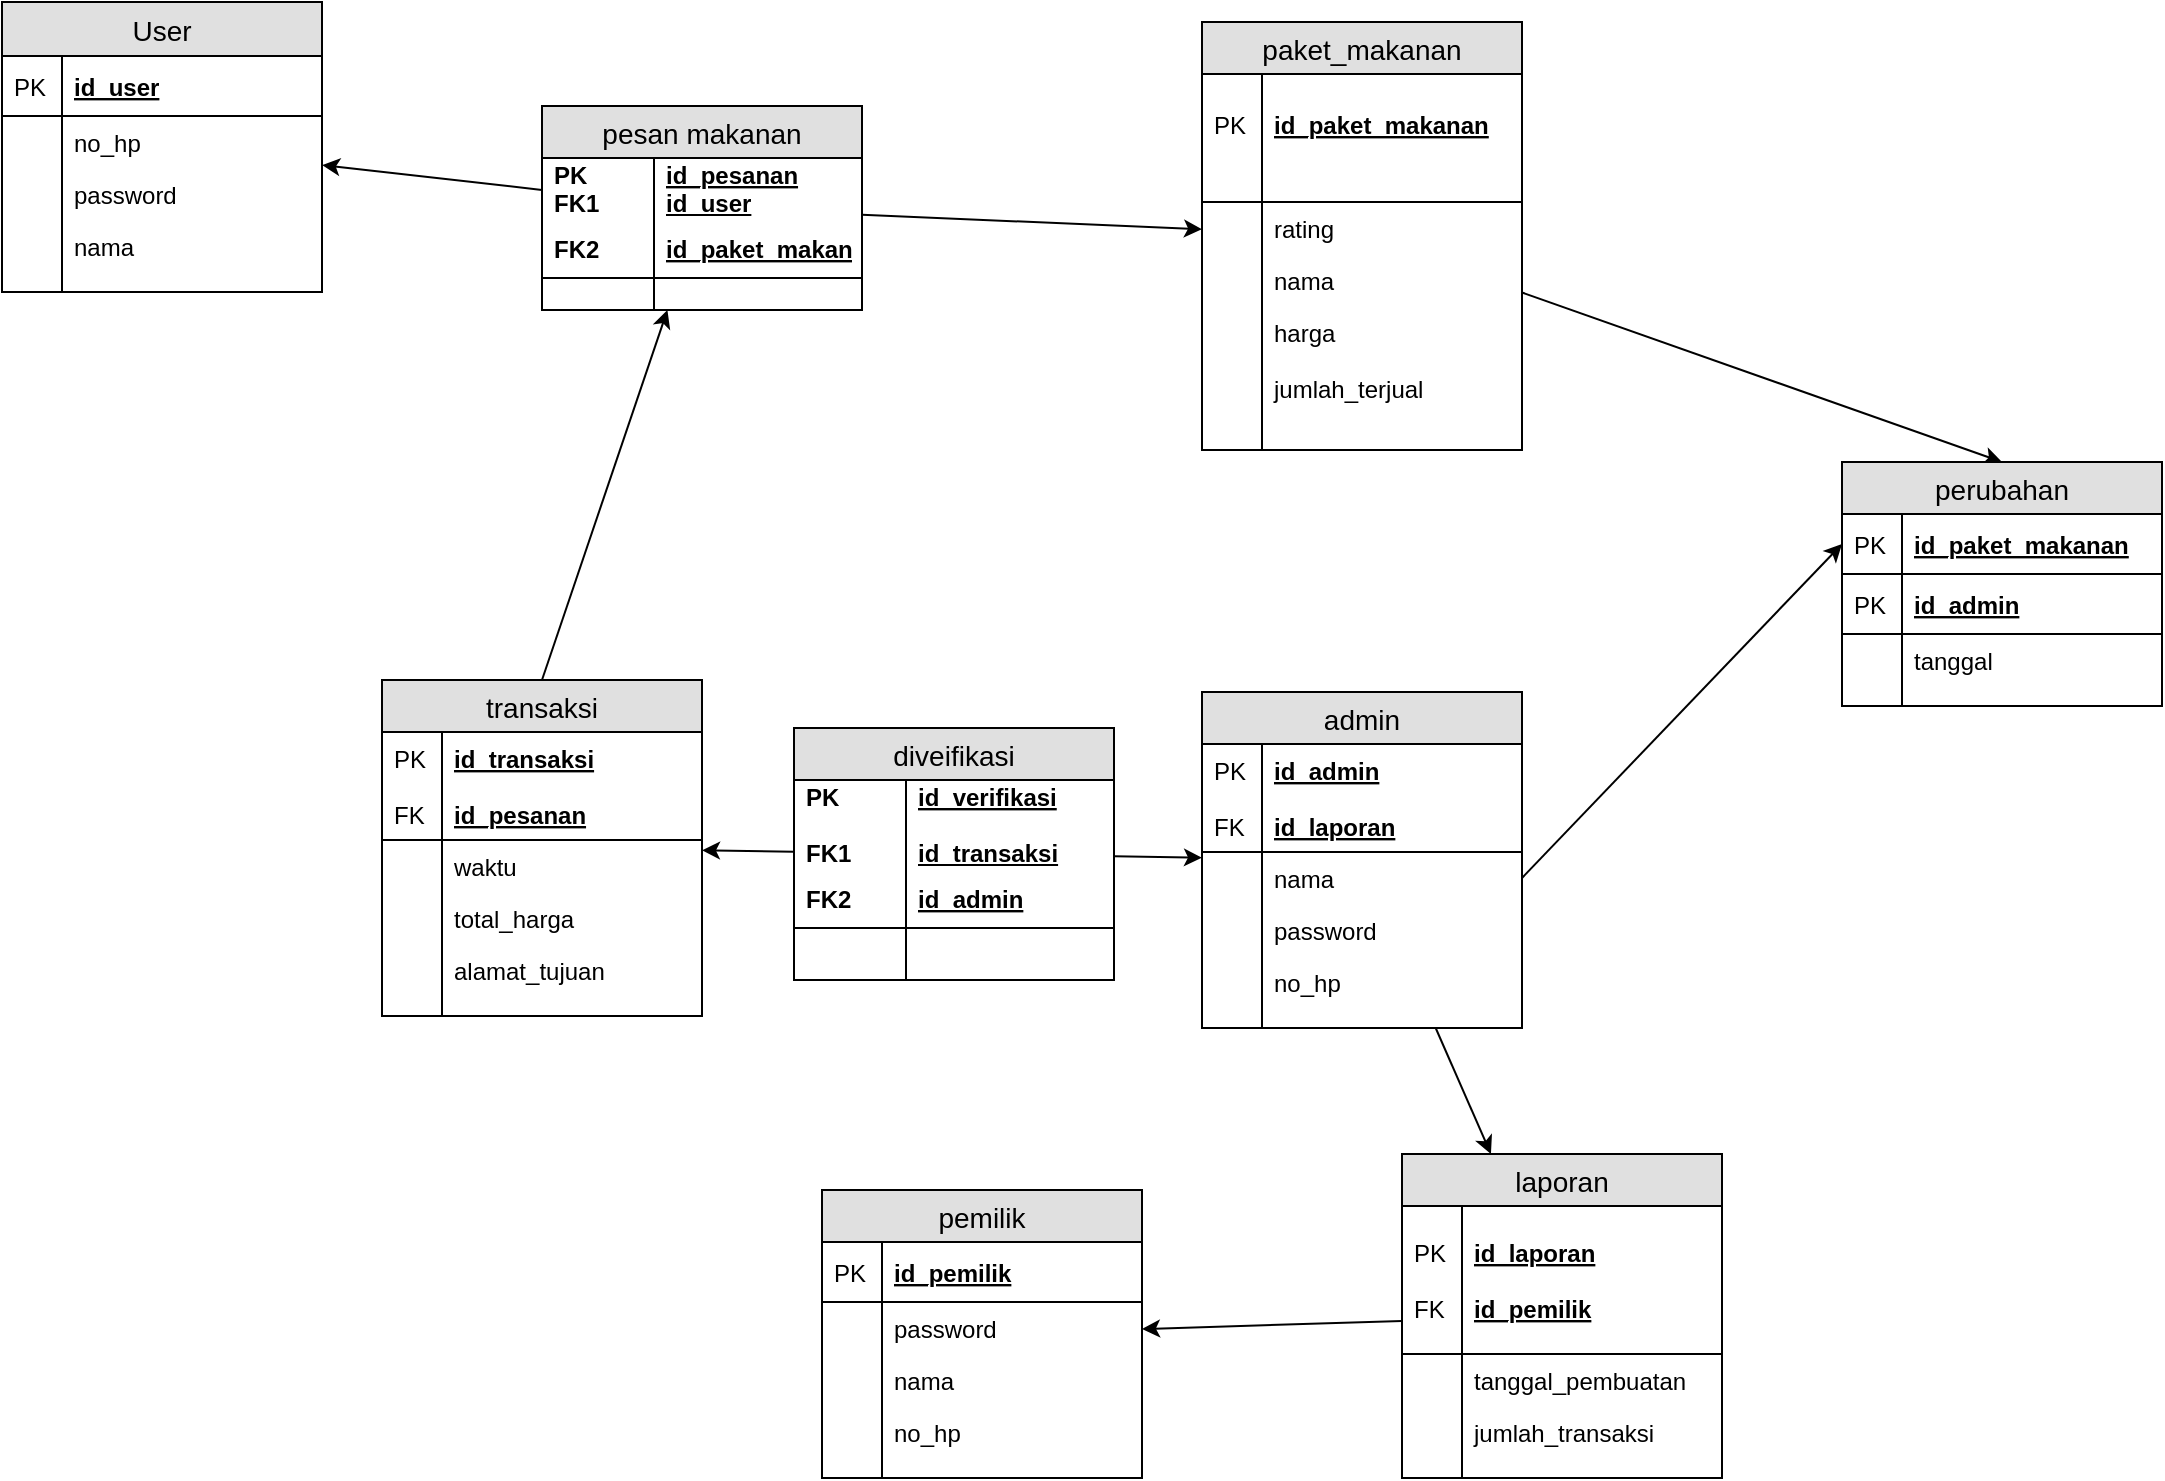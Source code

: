<mxfile pages="1" version="11.2.3" type="github"><diagram id="24BcEpNHTF1nPLU6-e1_" name="Page-1"><mxGraphModel dx="1662" dy="764" grid="1" gridSize="10" guides="1" tooltips="1" connect="1" arrows="1" fold="1" page="1" pageScale="1" pageWidth="850" pageHeight="1100" math="0" shadow="0"><root><mxCell id="0"/><mxCell id="1" parent="0"/><mxCell id="-14uJ6gHCm7Ei4w43kcx-2" value="User" style="swimlane;fontStyle=0;childLayout=stackLayout;horizontal=1;startSize=27;fillColor=#e0e0e0;horizontalStack=0;resizeParent=1;resizeParentMax=0;resizeLast=0;collapsible=1;marginBottom=0;swimlaneFillColor=#ffffff;align=center;fontSize=14;" vertex="1" parent="1"><mxGeometry x="20" y="120" width="160" height="145" as="geometry"/></mxCell><mxCell id="-14uJ6gHCm7Ei4w43kcx-3" value="id_user" style="shape=partialRectangle;top=0;left=0;right=0;bottom=1;align=left;verticalAlign=middle;fillColor=none;spacingLeft=34;spacingRight=4;overflow=hidden;rotatable=0;points=[[0,0.5],[1,0.5]];portConstraint=eastwest;dropTarget=0;fontStyle=5;fontSize=12;" vertex="1" parent="-14uJ6gHCm7Ei4w43kcx-2"><mxGeometry y="27" width="160" height="30" as="geometry"/></mxCell><mxCell id="-14uJ6gHCm7Ei4w43kcx-4" value="PK" style="shape=partialRectangle;top=0;left=0;bottom=0;fillColor=none;align=left;verticalAlign=middle;spacingLeft=4;spacingRight=4;overflow=hidden;rotatable=0;points=[];portConstraint=eastwest;part=1;fontSize=12;" vertex="1" connectable="0" parent="-14uJ6gHCm7Ei4w43kcx-3"><mxGeometry width="30" height="30" as="geometry"/></mxCell><mxCell id="-14uJ6gHCm7Ei4w43kcx-5" value="no_hp" style="shape=partialRectangle;top=0;left=0;right=0;bottom=0;align=left;verticalAlign=top;fillColor=none;spacingLeft=34;spacingRight=4;overflow=hidden;rotatable=0;points=[[0,0.5],[1,0.5]];portConstraint=eastwest;dropTarget=0;fontSize=12;" vertex="1" parent="-14uJ6gHCm7Ei4w43kcx-2"><mxGeometry y="57" width="160" height="26" as="geometry"/></mxCell><mxCell id="-14uJ6gHCm7Ei4w43kcx-6" value="" style="shape=partialRectangle;top=0;left=0;bottom=0;fillColor=none;align=left;verticalAlign=top;spacingLeft=4;spacingRight=4;overflow=hidden;rotatable=0;points=[];portConstraint=eastwest;part=1;fontSize=12;" vertex="1" connectable="0" parent="-14uJ6gHCm7Ei4w43kcx-5"><mxGeometry width="30" height="26" as="geometry"/></mxCell><mxCell id="-14uJ6gHCm7Ei4w43kcx-7" value="password" style="shape=partialRectangle;top=0;left=0;right=0;bottom=0;align=left;verticalAlign=top;fillColor=none;spacingLeft=34;spacingRight=4;overflow=hidden;rotatable=0;points=[[0,0.5],[1,0.5]];portConstraint=eastwest;dropTarget=0;fontSize=12;" vertex="1" parent="-14uJ6gHCm7Ei4w43kcx-2"><mxGeometry y="83" width="160" height="26" as="geometry"/></mxCell><mxCell id="-14uJ6gHCm7Ei4w43kcx-8" value="" style="shape=partialRectangle;top=0;left=0;bottom=0;fillColor=none;align=left;verticalAlign=top;spacingLeft=4;spacingRight=4;overflow=hidden;rotatable=0;points=[];portConstraint=eastwest;part=1;fontSize=12;" vertex="1" connectable="0" parent="-14uJ6gHCm7Ei4w43kcx-7"><mxGeometry width="30" height="26" as="geometry"/></mxCell><mxCell id="-14uJ6gHCm7Ei4w43kcx-9" value="nama" style="shape=partialRectangle;top=0;left=0;right=0;bottom=0;align=left;verticalAlign=top;fillColor=none;spacingLeft=34;spacingRight=4;overflow=hidden;rotatable=0;points=[[0,0.5],[1,0.5]];portConstraint=eastwest;dropTarget=0;fontSize=12;" vertex="1" parent="-14uJ6gHCm7Ei4w43kcx-2"><mxGeometry y="109" width="160" height="26" as="geometry"/></mxCell><mxCell id="-14uJ6gHCm7Ei4w43kcx-10" value="" style="shape=partialRectangle;top=0;left=0;bottom=0;fillColor=none;align=left;verticalAlign=top;spacingLeft=4;spacingRight=4;overflow=hidden;rotatable=0;points=[];portConstraint=eastwest;part=1;fontSize=12;" vertex="1" connectable="0" parent="-14uJ6gHCm7Ei4w43kcx-9"><mxGeometry width="30" height="26" as="geometry"/></mxCell><mxCell id="-14uJ6gHCm7Ei4w43kcx-11" value="" style="shape=partialRectangle;top=0;left=0;right=0;bottom=0;align=left;verticalAlign=top;fillColor=none;spacingLeft=34;spacingRight=4;overflow=hidden;rotatable=0;points=[[0,0.5],[1,0.5]];portConstraint=eastwest;dropTarget=0;fontSize=12;" vertex="1" parent="-14uJ6gHCm7Ei4w43kcx-2"><mxGeometry y="135" width="160" height="10" as="geometry"/></mxCell><mxCell id="-14uJ6gHCm7Ei4w43kcx-12" value="" style="shape=partialRectangle;top=0;left=0;bottom=0;fillColor=none;align=left;verticalAlign=top;spacingLeft=4;spacingRight=4;overflow=hidden;rotatable=0;points=[];portConstraint=eastwest;part=1;fontSize=12;" vertex="1" connectable="0" parent="-14uJ6gHCm7Ei4w43kcx-11"><mxGeometry width="30" height="10" as="geometry"/></mxCell><mxCell id="-14uJ6gHCm7Ei4w43kcx-13" value="pesan makanan" style="swimlane;fontStyle=0;childLayout=stackLayout;horizontal=1;startSize=26;fillColor=#e0e0e0;horizontalStack=0;resizeParent=1;resizeParentMax=0;resizeLast=0;collapsible=1;marginBottom=0;swimlaneFillColor=#ffffff;align=center;fontSize=14;" vertex="1" parent="1"><mxGeometry x="290" y="172" width="160" height="102" as="geometry"/></mxCell><mxCell id="-14uJ6gHCm7Ei4w43kcx-14" value="id_pesanan&#10;id_user" style="shape=partialRectangle;top=0;left=0;right=0;bottom=0;align=left;verticalAlign=middle;fillColor=none;spacingLeft=60;spacingRight=4;overflow=hidden;rotatable=0;points=[[0,0.5],[1,0.5]];portConstraint=eastwest;dropTarget=0;fontStyle=5;fontSize=12;" vertex="1" parent="-14uJ6gHCm7Ei4w43kcx-13"><mxGeometry y="26" width="160" height="30" as="geometry"/></mxCell><mxCell id="-14uJ6gHCm7Ei4w43kcx-15" value="PK&#10;FK1" style="shape=partialRectangle;fontStyle=1;top=0;left=0;bottom=0;fillColor=none;align=left;verticalAlign=middle;spacingLeft=4;spacingRight=4;overflow=hidden;rotatable=0;points=[];portConstraint=eastwest;part=1;fontSize=12;" vertex="1" connectable="0" parent="-14uJ6gHCm7Ei4w43kcx-14"><mxGeometry width="56" height="30" as="geometry"/></mxCell><mxCell id="-14uJ6gHCm7Ei4w43kcx-16" value="id_paket_makanan" style="shape=partialRectangle;top=0;left=0;right=0;bottom=1;align=left;verticalAlign=middle;fillColor=none;spacingLeft=60;spacingRight=4;overflow=hidden;rotatable=0;points=[[0,0.5],[1,0.5]];portConstraint=eastwest;dropTarget=0;fontStyle=5;fontSize=12;" vertex="1" parent="-14uJ6gHCm7Ei4w43kcx-13"><mxGeometry y="56" width="160" height="30" as="geometry"/></mxCell><mxCell id="-14uJ6gHCm7Ei4w43kcx-17" value="FK2" style="shape=partialRectangle;fontStyle=1;top=0;left=0;bottom=0;fillColor=none;align=left;verticalAlign=middle;spacingLeft=4;spacingRight=4;overflow=hidden;rotatable=0;points=[];portConstraint=eastwest;part=1;fontSize=12;" vertex="1" connectable="0" parent="-14uJ6gHCm7Ei4w43kcx-16"><mxGeometry width="56" height="30" as="geometry"/></mxCell><mxCell id="-14uJ6gHCm7Ei4w43kcx-18" value="" style="shape=partialRectangle;top=0;left=0;right=0;bottom=0;align=left;verticalAlign=top;fillColor=none;spacingLeft=60;spacingRight=4;overflow=hidden;rotatable=0;points=[[0,0.5],[1,0.5]];portConstraint=eastwest;dropTarget=0;fontSize=12;" vertex="1" parent="-14uJ6gHCm7Ei4w43kcx-13"><mxGeometry y="86" width="160" height="16" as="geometry"/></mxCell><mxCell id="-14uJ6gHCm7Ei4w43kcx-19" value="" style="shape=partialRectangle;top=0;left=0;bottom=0;fillColor=none;align=left;verticalAlign=top;spacingLeft=4;spacingRight=4;overflow=hidden;rotatable=0;points=[];portConstraint=eastwest;part=1;fontSize=12;" vertex="1" connectable="0" parent="-14uJ6gHCm7Ei4w43kcx-18"><mxGeometry width="56" height="16" as="geometry"/></mxCell><mxCell id="-14uJ6gHCm7Ei4w43kcx-24" value="paket_makanan" style="swimlane;fontStyle=0;childLayout=stackLayout;horizontal=1;startSize=26;fillColor=#e0e0e0;horizontalStack=0;resizeParent=1;resizeParentMax=0;resizeLast=0;collapsible=1;marginBottom=0;swimlaneFillColor=#ffffff;align=center;fontSize=14;" vertex="1" parent="1"><mxGeometry x="620" y="130" width="160" height="214" as="geometry"/></mxCell><mxCell id="-14uJ6gHCm7Ei4w43kcx-25" value="id_paket_makanan&#10;" style="shape=partialRectangle;top=0;left=0;right=0;bottom=1;align=left;verticalAlign=middle;fillColor=none;spacingLeft=34;spacingRight=4;overflow=hidden;rotatable=0;points=[[0,0.5],[1,0.5]];portConstraint=eastwest;dropTarget=0;fontStyle=5;fontSize=12;" vertex="1" parent="-14uJ6gHCm7Ei4w43kcx-24"><mxGeometry y="26" width="160" height="64" as="geometry"/></mxCell><mxCell id="-14uJ6gHCm7Ei4w43kcx-26" value="PK&#10;" style="shape=partialRectangle;top=0;left=0;bottom=0;fillColor=none;align=left;verticalAlign=middle;spacingLeft=4;spacingRight=4;overflow=hidden;rotatable=0;points=[];portConstraint=eastwest;part=1;fontSize=12;" vertex="1" connectable="0" parent="-14uJ6gHCm7Ei4w43kcx-25"><mxGeometry width="30" height="64" as="geometry"/></mxCell><mxCell id="-14uJ6gHCm7Ei4w43kcx-27" value="rating" style="shape=partialRectangle;top=0;left=0;right=0;bottom=0;align=left;verticalAlign=top;fillColor=none;spacingLeft=34;spacingRight=4;overflow=hidden;rotatable=0;points=[[0,0.5],[1,0.5]];portConstraint=eastwest;dropTarget=0;fontSize=12;" vertex="1" parent="-14uJ6gHCm7Ei4w43kcx-24"><mxGeometry y="90" width="160" height="26" as="geometry"/></mxCell><mxCell id="-14uJ6gHCm7Ei4w43kcx-28" value="" style="shape=partialRectangle;top=0;left=0;bottom=0;fillColor=none;align=left;verticalAlign=top;spacingLeft=4;spacingRight=4;overflow=hidden;rotatable=0;points=[];portConstraint=eastwest;part=1;fontSize=12;" vertex="1" connectable="0" parent="-14uJ6gHCm7Ei4w43kcx-27"><mxGeometry width="30" height="26" as="geometry"/></mxCell><mxCell id="-14uJ6gHCm7Ei4w43kcx-29" value="nama" style="shape=partialRectangle;top=0;left=0;right=0;bottom=0;align=left;verticalAlign=top;fillColor=none;spacingLeft=34;spacingRight=4;overflow=hidden;rotatable=0;points=[[0,0.5],[1,0.5]];portConstraint=eastwest;dropTarget=0;fontSize=12;" vertex="1" parent="-14uJ6gHCm7Ei4w43kcx-24"><mxGeometry y="116" width="160" height="26" as="geometry"/></mxCell><mxCell id="-14uJ6gHCm7Ei4w43kcx-30" value="" style="shape=partialRectangle;top=0;left=0;bottom=0;fillColor=none;align=left;verticalAlign=top;spacingLeft=4;spacingRight=4;overflow=hidden;rotatable=0;points=[];portConstraint=eastwest;part=1;fontSize=12;" vertex="1" connectable="0" parent="-14uJ6gHCm7Ei4w43kcx-29"><mxGeometry width="30" height="26" as="geometry"/></mxCell><mxCell id="-14uJ6gHCm7Ei4w43kcx-31" value="harga&#10;&#10;jumlah_terjual" style="shape=partialRectangle;top=0;left=0;right=0;bottom=0;align=left;verticalAlign=top;fillColor=none;spacingLeft=34;spacingRight=4;overflow=hidden;rotatable=0;points=[[0,0.5],[1,0.5]];portConstraint=eastwest;dropTarget=0;fontSize=12;" vertex="1" parent="-14uJ6gHCm7Ei4w43kcx-24"><mxGeometry y="142" width="160" height="62" as="geometry"/></mxCell><mxCell id="-14uJ6gHCm7Ei4w43kcx-32" value="" style="shape=partialRectangle;top=0;left=0;bottom=0;fillColor=none;align=left;verticalAlign=top;spacingLeft=4;spacingRight=4;overflow=hidden;rotatable=0;points=[];portConstraint=eastwest;part=1;fontSize=12;" vertex="1" connectable="0" parent="-14uJ6gHCm7Ei4w43kcx-31"><mxGeometry width="30" height="62" as="geometry"/></mxCell><mxCell id="-14uJ6gHCm7Ei4w43kcx-33" value="" style="shape=partialRectangle;top=0;left=0;right=0;bottom=0;align=left;verticalAlign=top;fillColor=none;spacingLeft=34;spacingRight=4;overflow=hidden;rotatable=0;points=[[0,0.5],[1,0.5]];portConstraint=eastwest;dropTarget=0;fontSize=12;" vertex="1" parent="-14uJ6gHCm7Ei4w43kcx-24"><mxGeometry y="204" width="160" height="10" as="geometry"/></mxCell><mxCell id="-14uJ6gHCm7Ei4w43kcx-34" value="" style="shape=partialRectangle;top=0;left=0;bottom=0;fillColor=none;align=left;verticalAlign=top;spacingLeft=4;spacingRight=4;overflow=hidden;rotatable=0;points=[];portConstraint=eastwest;part=1;fontSize=12;" vertex="1" connectable="0" parent="-14uJ6gHCm7Ei4w43kcx-33"><mxGeometry width="30" height="10" as="geometry"/></mxCell><mxCell id="-14uJ6gHCm7Ei4w43kcx-37" value="" style="endArrow=classic;html=1;" edge="1" parent="1" source="-14uJ6gHCm7Ei4w43kcx-13" target="-14uJ6gHCm7Ei4w43kcx-2"><mxGeometry width="50" height="50" relative="1" as="geometry"><mxPoint x="20" y="390" as="sourcePoint"/><mxPoint x="70" y="340" as="targetPoint"/></mxGeometry></mxCell><mxCell id="-14uJ6gHCm7Ei4w43kcx-38" value="" style="endArrow=classic;html=1;" edge="1" parent="1" source="-14uJ6gHCm7Ei4w43kcx-13" target="-14uJ6gHCm7Ei4w43kcx-24"><mxGeometry width="50" height="50" relative="1" as="geometry"><mxPoint x="440" y="370" as="sourcePoint"/><mxPoint x="490" y="320" as="targetPoint"/></mxGeometry></mxCell><mxCell id="-14uJ6gHCm7Ei4w43kcx-39" value="transaksi" style="swimlane;fontStyle=0;childLayout=stackLayout;horizontal=1;startSize=26;fillColor=#e0e0e0;horizontalStack=0;resizeParent=1;resizeParentMax=0;resizeLast=0;collapsible=1;marginBottom=0;swimlaneFillColor=#ffffff;align=center;fontSize=14;" vertex="1" parent="1"><mxGeometry x="210" y="459" width="160" height="168" as="geometry"/></mxCell><mxCell id="-14uJ6gHCm7Ei4w43kcx-40" value="id_transaksi&#10;&#10;id_pesanan" style="shape=partialRectangle;top=0;left=0;right=0;bottom=1;align=left;verticalAlign=middle;fillColor=none;spacingLeft=34;spacingRight=4;overflow=hidden;rotatable=0;points=[[0,0.5],[1,0.5]];portConstraint=eastwest;dropTarget=0;fontStyle=5;fontSize=12;" vertex="1" parent="-14uJ6gHCm7Ei4w43kcx-39"><mxGeometry y="26" width="160" height="54" as="geometry"/></mxCell><mxCell id="-14uJ6gHCm7Ei4w43kcx-41" value="PK&#10;&#10;FK" style="shape=partialRectangle;top=0;left=0;bottom=0;fillColor=none;align=left;verticalAlign=middle;spacingLeft=4;spacingRight=4;overflow=hidden;rotatable=0;points=[];portConstraint=eastwest;part=1;fontSize=12;" vertex="1" connectable="0" parent="-14uJ6gHCm7Ei4w43kcx-40"><mxGeometry width="30" height="54" as="geometry"/></mxCell><mxCell id="-14uJ6gHCm7Ei4w43kcx-42" value="waktu" style="shape=partialRectangle;top=0;left=0;right=0;bottom=0;align=left;verticalAlign=top;fillColor=none;spacingLeft=34;spacingRight=4;overflow=hidden;rotatable=0;points=[[0,0.5],[1,0.5]];portConstraint=eastwest;dropTarget=0;fontSize=12;" vertex="1" parent="-14uJ6gHCm7Ei4w43kcx-39"><mxGeometry y="80" width="160" height="26" as="geometry"/></mxCell><mxCell id="-14uJ6gHCm7Ei4w43kcx-43" value="" style="shape=partialRectangle;top=0;left=0;bottom=0;fillColor=none;align=left;verticalAlign=top;spacingLeft=4;spacingRight=4;overflow=hidden;rotatable=0;points=[];portConstraint=eastwest;part=1;fontSize=12;" vertex="1" connectable="0" parent="-14uJ6gHCm7Ei4w43kcx-42"><mxGeometry width="30" height="26" as="geometry"/></mxCell><mxCell id="-14uJ6gHCm7Ei4w43kcx-44" value="total_harga" style="shape=partialRectangle;top=0;left=0;right=0;bottom=0;align=left;verticalAlign=top;fillColor=none;spacingLeft=34;spacingRight=4;overflow=hidden;rotatable=0;points=[[0,0.5],[1,0.5]];portConstraint=eastwest;dropTarget=0;fontSize=12;" vertex="1" parent="-14uJ6gHCm7Ei4w43kcx-39"><mxGeometry y="106" width="160" height="26" as="geometry"/></mxCell><mxCell id="-14uJ6gHCm7Ei4w43kcx-45" value="" style="shape=partialRectangle;top=0;left=0;bottom=0;fillColor=none;align=left;verticalAlign=top;spacingLeft=4;spacingRight=4;overflow=hidden;rotatable=0;points=[];portConstraint=eastwest;part=1;fontSize=12;" vertex="1" connectable="0" parent="-14uJ6gHCm7Ei4w43kcx-44"><mxGeometry width="30" height="26" as="geometry"/></mxCell><mxCell id="-14uJ6gHCm7Ei4w43kcx-46" value="alamat_tujuan" style="shape=partialRectangle;top=0;left=0;right=0;bottom=0;align=left;verticalAlign=top;fillColor=none;spacingLeft=34;spacingRight=4;overflow=hidden;rotatable=0;points=[[0,0.5],[1,0.5]];portConstraint=eastwest;dropTarget=0;fontSize=12;" vertex="1" parent="-14uJ6gHCm7Ei4w43kcx-39"><mxGeometry y="132" width="160" height="26" as="geometry"/></mxCell><mxCell id="-14uJ6gHCm7Ei4w43kcx-47" value="" style="shape=partialRectangle;top=0;left=0;bottom=0;fillColor=none;align=left;verticalAlign=top;spacingLeft=4;spacingRight=4;overflow=hidden;rotatable=0;points=[];portConstraint=eastwest;part=1;fontSize=12;" vertex="1" connectable="0" parent="-14uJ6gHCm7Ei4w43kcx-46"><mxGeometry width="30" height="26" as="geometry"/></mxCell><mxCell id="-14uJ6gHCm7Ei4w43kcx-48" value="" style="shape=partialRectangle;top=0;left=0;right=0;bottom=0;align=left;verticalAlign=top;fillColor=none;spacingLeft=34;spacingRight=4;overflow=hidden;rotatable=0;points=[[0,0.5],[1,0.5]];portConstraint=eastwest;dropTarget=0;fontSize=12;" vertex="1" parent="-14uJ6gHCm7Ei4w43kcx-39"><mxGeometry y="158" width="160" height="10" as="geometry"/></mxCell><mxCell id="-14uJ6gHCm7Ei4w43kcx-49" value="" style="shape=partialRectangle;top=0;left=0;bottom=0;fillColor=none;align=left;verticalAlign=top;spacingLeft=4;spacingRight=4;overflow=hidden;rotatable=0;points=[];portConstraint=eastwest;part=1;fontSize=12;" vertex="1" connectable="0" parent="-14uJ6gHCm7Ei4w43kcx-48"><mxGeometry width="30" height="10" as="geometry"/></mxCell><mxCell id="-14uJ6gHCm7Ei4w43kcx-50" value="" style="endArrow=classic;html=1;exitX=0.5;exitY=0;exitDx=0;exitDy=0;" edge="1" parent="1" source="-14uJ6gHCm7Ei4w43kcx-39" target="-14uJ6gHCm7Ei4w43kcx-13"><mxGeometry width="50" height="50" relative="1" as="geometry"><mxPoint x="350" y="430" as="sourcePoint"/><mxPoint x="400" y="380" as="targetPoint"/></mxGeometry></mxCell><mxCell id="-14uJ6gHCm7Ei4w43kcx-51" value="admin" style="swimlane;fontStyle=0;childLayout=stackLayout;horizontal=1;startSize=26;fillColor=#e0e0e0;horizontalStack=0;resizeParent=1;resizeParentMax=0;resizeLast=0;collapsible=1;marginBottom=0;swimlaneFillColor=#ffffff;align=center;fontSize=14;" vertex="1" parent="1"><mxGeometry x="620" y="465" width="160" height="168" as="geometry"/></mxCell><mxCell id="-14uJ6gHCm7Ei4w43kcx-52" value="id_admin&#10;&#10;id_laporan" style="shape=partialRectangle;top=0;left=0;right=0;bottom=1;align=left;verticalAlign=middle;fillColor=none;spacingLeft=34;spacingRight=4;overflow=hidden;rotatable=0;points=[[0,0.5],[1,0.5]];portConstraint=eastwest;dropTarget=0;fontStyle=5;fontSize=12;" vertex="1" parent="-14uJ6gHCm7Ei4w43kcx-51"><mxGeometry y="26" width="160" height="54" as="geometry"/></mxCell><mxCell id="-14uJ6gHCm7Ei4w43kcx-53" value="PK&#10;&#10;FK" style="shape=partialRectangle;top=0;left=0;bottom=0;fillColor=none;align=left;verticalAlign=middle;spacingLeft=4;spacingRight=4;overflow=hidden;rotatable=0;points=[];portConstraint=eastwest;part=1;fontSize=12;" vertex="1" connectable="0" parent="-14uJ6gHCm7Ei4w43kcx-52"><mxGeometry width="30" height="54" as="geometry"/></mxCell><mxCell id="-14uJ6gHCm7Ei4w43kcx-54" value="nama" style="shape=partialRectangle;top=0;left=0;right=0;bottom=0;align=left;verticalAlign=top;fillColor=none;spacingLeft=34;spacingRight=4;overflow=hidden;rotatable=0;points=[[0,0.5],[1,0.5]];portConstraint=eastwest;dropTarget=0;fontSize=12;" vertex="1" parent="-14uJ6gHCm7Ei4w43kcx-51"><mxGeometry y="80" width="160" height="26" as="geometry"/></mxCell><mxCell id="-14uJ6gHCm7Ei4w43kcx-55" value="" style="shape=partialRectangle;top=0;left=0;bottom=0;fillColor=none;align=left;verticalAlign=top;spacingLeft=4;spacingRight=4;overflow=hidden;rotatable=0;points=[];portConstraint=eastwest;part=1;fontSize=12;" vertex="1" connectable="0" parent="-14uJ6gHCm7Ei4w43kcx-54"><mxGeometry width="30" height="26" as="geometry"/></mxCell><mxCell id="-14uJ6gHCm7Ei4w43kcx-56" value="password" style="shape=partialRectangle;top=0;left=0;right=0;bottom=0;align=left;verticalAlign=top;fillColor=none;spacingLeft=34;spacingRight=4;overflow=hidden;rotatable=0;points=[[0,0.5],[1,0.5]];portConstraint=eastwest;dropTarget=0;fontSize=12;" vertex="1" parent="-14uJ6gHCm7Ei4w43kcx-51"><mxGeometry y="106" width="160" height="26" as="geometry"/></mxCell><mxCell id="-14uJ6gHCm7Ei4w43kcx-57" value="" style="shape=partialRectangle;top=0;left=0;bottom=0;fillColor=none;align=left;verticalAlign=top;spacingLeft=4;spacingRight=4;overflow=hidden;rotatable=0;points=[];portConstraint=eastwest;part=1;fontSize=12;" vertex="1" connectable="0" parent="-14uJ6gHCm7Ei4w43kcx-56"><mxGeometry width="30" height="26" as="geometry"/></mxCell><mxCell id="-14uJ6gHCm7Ei4w43kcx-58" value="no_hp" style="shape=partialRectangle;top=0;left=0;right=0;bottom=0;align=left;verticalAlign=top;fillColor=none;spacingLeft=34;spacingRight=4;overflow=hidden;rotatable=0;points=[[0,0.5],[1,0.5]];portConstraint=eastwest;dropTarget=0;fontSize=12;" vertex="1" parent="-14uJ6gHCm7Ei4w43kcx-51"><mxGeometry y="132" width="160" height="26" as="geometry"/></mxCell><mxCell id="-14uJ6gHCm7Ei4w43kcx-59" value="" style="shape=partialRectangle;top=0;left=0;bottom=0;fillColor=none;align=left;verticalAlign=top;spacingLeft=4;spacingRight=4;overflow=hidden;rotatable=0;points=[];portConstraint=eastwest;part=1;fontSize=12;" vertex="1" connectable="0" parent="-14uJ6gHCm7Ei4w43kcx-58"><mxGeometry width="30" height="26" as="geometry"/></mxCell><mxCell id="-14uJ6gHCm7Ei4w43kcx-60" value="" style="shape=partialRectangle;top=0;left=0;right=0;bottom=0;align=left;verticalAlign=top;fillColor=none;spacingLeft=34;spacingRight=4;overflow=hidden;rotatable=0;points=[[0,0.5],[1,0.5]];portConstraint=eastwest;dropTarget=0;fontSize=12;" vertex="1" parent="-14uJ6gHCm7Ei4w43kcx-51"><mxGeometry y="158" width="160" height="10" as="geometry"/></mxCell><mxCell id="-14uJ6gHCm7Ei4w43kcx-61" value="" style="shape=partialRectangle;top=0;left=0;bottom=0;fillColor=none;align=left;verticalAlign=top;spacingLeft=4;spacingRight=4;overflow=hidden;rotatable=0;points=[];portConstraint=eastwest;part=1;fontSize=12;" vertex="1" connectable="0" parent="-14uJ6gHCm7Ei4w43kcx-60"><mxGeometry width="30" height="10" as="geometry"/></mxCell><mxCell id="-14uJ6gHCm7Ei4w43kcx-62" value="diveifikasi" style="swimlane;fontStyle=0;childLayout=stackLayout;horizontal=1;startSize=26;fillColor=#e0e0e0;horizontalStack=0;resizeParent=1;resizeParentMax=0;resizeLast=0;collapsible=1;marginBottom=0;swimlaneFillColor=#ffffff;align=center;fontSize=14;" vertex="1" parent="1"><mxGeometry x="416" y="483" width="160" height="126" as="geometry"/></mxCell><mxCell id="-14uJ6gHCm7Ei4w43kcx-63" value="id_verifikasi&#10;&#10;id_transaksi" style="shape=partialRectangle;top=0;left=0;right=0;bottom=0;align=left;verticalAlign=middle;fillColor=none;spacingLeft=60;spacingRight=4;overflow=hidden;rotatable=0;points=[[0,0.5],[1,0.5]];portConstraint=eastwest;dropTarget=0;fontStyle=5;fontSize=12;" vertex="1" parent="-14uJ6gHCm7Ei4w43kcx-62"><mxGeometry y="26" width="160" height="44" as="geometry"/></mxCell><mxCell id="-14uJ6gHCm7Ei4w43kcx-64" value="PK&#10;&#10;FK1" style="shape=partialRectangle;fontStyle=1;top=0;left=0;bottom=0;fillColor=none;align=left;verticalAlign=middle;spacingLeft=4;spacingRight=4;overflow=hidden;rotatable=0;points=[];portConstraint=eastwest;part=1;fontSize=12;" vertex="1" connectable="0" parent="-14uJ6gHCm7Ei4w43kcx-63"><mxGeometry width="56" height="44" as="geometry"/></mxCell><mxCell id="-14uJ6gHCm7Ei4w43kcx-65" value="id_admin" style="shape=partialRectangle;top=0;left=0;right=0;bottom=1;align=left;verticalAlign=middle;fillColor=none;spacingLeft=60;spacingRight=4;overflow=hidden;rotatable=0;points=[[0,0.5],[1,0.5]];portConstraint=eastwest;dropTarget=0;fontStyle=5;fontSize=12;" vertex="1" parent="-14uJ6gHCm7Ei4w43kcx-62"><mxGeometry y="70" width="160" height="30" as="geometry"/></mxCell><mxCell id="-14uJ6gHCm7Ei4w43kcx-66" value="FK2" style="shape=partialRectangle;fontStyle=1;top=0;left=0;bottom=0;fillColor=none;align=left;verticalAlign=middle;spacingLeft=4;spacingRight=4;overflow=hidden;rotatable=0;points=[];portConstraint=eastwest;part=1;fontSize=12;" vertex="1" connectable="0" parent="-14uJ6gHCm7Ei4w43kcx-65"><mxGeometry width="56" height="30" as="geometry"/></mxCell><mxCell id="-14uJ6gHCm7Ei4w43kcx-67" value="" style="shape=partialRectangle;top=0;left=0;right=0;bottom=0;align=left;verticalAlign=top;fillColor=none;spacingLeft=60;spacingRight=4;overflow=hidden;rotatable=0;points=[[0,0.5],[1,0.5]];portConstraint=eastwest;dropTarget=0;fontSize=12;" vertex="1" parent="-14uJ6gHCm7Ei4w43kcx-62"><mxGeometry y="100" width="160" height="26" as="geometry"/></mxCell><mxCell id="-14uJ6gHCm7Ei4w43kcx-68" value="" style="shape=partialRectangle;top=0;left=0;bottom=0;fillColor=none;align=left;verticalAlign=top;spacingLeft=4;spacingRight=4;overflow=hidden;rotatable=0;points=[];portConstraint=eastwest;part=1;fontSize=12;" vertex="1" connectable="0" parent="-14uJ6gHCm7Ei4w43kcx-67"><mxGeometry width="56" height="26" as="geometry"/></mxCell><mxCell id="-14uJ6gHCm7Ei4w43kcx-69" value="" style="endArrow=classic;html=1;" edge="1" parent="1" source="-14uJ6gHCm7Ei4w43kcx-62" target="-14uJ6gHCm7Ei4w43kcx-39"><mxGeometry width="50" height="50" relative="1" as="geometry"><mxPoint x="410" y="640" as="sourcePoint"/><mxPoint x="460" y="590" as="targetPoint"/></mxGeometry></mxCell><mxCell id="-14uJ6gHCm7Ei4w43kcx-70" value="" style="endArrow=classic;html=1;" edge="1" parent="1" source="-14uJ6gHCm7Ei4w43kcx-62" target="-14uJ6gHCm7Ei4w43kcx-51"><mxGeometry width="50" height="50" relative="1" as="geometry"><mxPoint x="400" y="710" as="sourcePoint"/><mxPoint x="450" y="660" as="targetPoint"/></mxGeometry></mxCell><mxCell id="-14uJ6gHCm7Ei4w43kcx-71" value="" style="endArrow=classic;html=1;entryX=0.5;entryY=0;entryDx=0;entryDy=0;" edge="1" parent="1" source="-14uJ6gHCm7Ei4w43kcx-24" target="-14uJ6gHCm7Ei4w43kcx-110"><mxGeometry width="50" height="50" relative="1" as="geometry"><mxPoint x="820" y="310" as="sourcePoint"/><mxPoint x="1000" y="287.526" as="targetPoint"/></mxGeometry></mxCell><mxCell id="-14uJ6gHCm7Ei4w43kcx-72" value="pemilik" style="swimlane;fontStyle=0;childLayout=stackLayout;horizontal=1;startSize=26;fillColor=#e0e0e0;horizontalStack=0;resizeParent=1;resizeParentMax=0;resizeLast=0;collapsible=1;marginBottom=0;swimlaneFillColor=#ffffff;align=center;fontSize=14;" vertex="1" parent="1"><mxGeometry x="430" y="714" width="160" height="144" as="geometry"/></mxCell><mxCell id="-14uJ6gHCm7Ei4w43kcx-73" value="id_pemilik" style="shape=partialRectangle;top=0;left=0;right=0;bottom=1;align=left;verticalAlign=middle;fillColor=none;spacingLeft=34;spacingRight=4;overflow=hidden;rotatable=0;points=[[0,0.5],[1,0.5]];portConstraint=eastwest;dropTarget=0;fontStyle=5;fontSize=12;" vertex="1" parent="-14uJ6gHCm7Ei4w43kcx-72"><mxGeometry y="26" width="160" height="30" as="geometry"/></mxCell><mxCell id="-14uJ6gHCm7Ei4w43kcx-74" value="PK" style="shape=partialRectangle;top=0;left=0;bottom=0;fillColor=none;align=left;verticalAlign=middle;spacingLeft=4;spacingRight=4;overflow=hidden;rotatable=0;points=[];portConstraint=eastwest;part=1;fontSize=12;" vertex="1" connectable="0" parent="-14uJ6gHCm7Ei4w43kcx-73"><mxGeometry width="30" height="30" as="geometry"/></mxCell><mxCell id="-14uJ6gHCm7Ei4w43kcx-75" value="password" style="shape=partialRectangle;top=0;left=0;right=0;bottom=0;align=left;verticalAlign=top;fillColor=none;spacingLeft=34;spacingRight=4;overflow=hidden;rotatable=0;points=[[0,0.5],[1,0.5]];portConstraint=eastwest;dropTarget=0;fontSize=12;" vertex="1" parent="-14uJ6gHCm7Ei4w43kcx-72"><mxGeometry y="56" width="160" height="26" as="geometry"/></mxCell><mxCell id="-14uJ6gHCm7Ei4w43kcx-76" value="" style="shape=partialRectangle;top=0;left=0;bottom=0;fillColor=none;align=left;verticalAlign=top;spacingLeft=4;spacingRight=4;overflow=hidden;rotatable=0;points=[];portConstraint=eastwest;part=1;fontSize=12;" vertex="1" connectable="0" parent="-14uJ6gHCm7Ei4w43kcx-75"><mxGeometry width="30" height="26" as="geometry"/></mxCell><mxCell id="-14uJ6gHCm7Ei4w43kcx-77" value="nama" style="shape=partialRectangle;top=0;left=0;right=0;bottom=0;align=left;verticalAlign=top;fillColor=none;spacingLeft=34;spacingRight=4;overflow=hidden;rotatable=0;points=[[0,0.5],[1,0.5]];portConstraint=eastwest;dropTarget=0;fontSize=12;" vertex="1" parent="-14uJ6gHCm7Ei4w43kcx-72"><mxGeometry y="82" width="160" height="26" as="geometry"/></mxCell><mxCell id="-14uJ6gHCm7Ei4w43kcx-78" value="" style="shape=partialRectangle;top=0;left=0;bottom=0;fillColor=none;align=left;verticalAlign=top;spacingLeft=4;spacingRight=4;overflow=hidden;rotatable=0;points=[];portConstraint=eastwest;part=1;fontSize=12;" vertex="1" connectable="0" parent="-14uJ6gHCm7Ei4w43kcx-77"><mxGeometry width="30" height="26" as="geometry"/></mxCell><mxCell id="-14uJ6gHCm7Ei4w43kcx-79" value="no_hp" style="shape=partialRectangle;top=0;left=0;right=0;bottom=0;align=left;verticalAlign=top;fillColor=none;spacingLeft=34;spacingRight=4;overflow=hidden;rotatable=0;points=[[0,0.5],[1,0.5]];portConstraint=eastwest;dropTarget=0;fontSize=12;" vertex="1" parent="-14uJ6gHCm7Ei4w43kcx-72"><mxGeometry y="108" width="160" height="26" as="geometry"/></mxCell><mxCell id="-14uJ6gHCm7Ei4w43kcx-80" value="" style="shape=partialRectangle;top=0;left=0;bottom=0;fillColor=none;align=left;verticalAlign=top;spacingLeft=4;spacingRight=4;overflow=hidden;rotatable=0;points=[];portConstraint=eastwest;part=1;fontSize=12;" vertex="1" connectable="0" parent="-14uJ6gHCm7Ei4w43kcx-79"><mxGeometry width="30" height="26" as="geometry"/></mxCell><mxCell id="-14uJ6gHCm7Ei4w43kcx-81" value="" style="shape=partialRectangle;top=0;left=0;right=0;bottom=0;align=left;verticalAlign=top;fillColor=none;spacingLeft=34;spacingRight=4;overflow=hidden;rotatable=0;points=[[0,0.5],[1,0.5]];portConstraint=eastwest;dropTarget=0;fontSize=12;" vertex="1" parent="-14uJ6gHCm7Ei4w43kcx-72"><mxGeometry y="134" width="160" height="10" as="geometry"/></mxCell><mxCell id="-14uJ6gHCm7Ei4w43kcx-82" value="" style="shape=partialRectangle;top=0;left=0;bottom=0;fillColor=none;align=left;verticalAlign=top;spacingLeft=4;spacingRight=4;overflow=hidden;rotatable=0;points=[];portConstraint=eastwest;part=1;fontSize=12;" vertex="1" connectable="0" parent="-14uJ6gHCm7Ei4w43kcx-81"><mxGeometry width="30" height="10" as="geometry"/></mxCell><mxCell id="-14uJ6gHCm7Ei4w43kcx-83" value="laporan" style="swimlane;fontStyle=0;childLayout=stackLayout;horizontal=1;startSize=26;fillColor=#e0e0e0;horizontalStack=0;resizeParent=1;resizeParentMax=0;resizeLast=0;collapsible=1;marginBottom=0;swimlaneFillColor=#ffffff;align=center;fontSize=14;" vertex="1" parent="1"><mxGeometry x="720" y="696" width="160" height="162" as="geometry"/></mxCell><mxCell id="-14uJ6gHCm7Ei4w43kcx-84" value="id_laporan&#10;&#10;id_pemilik" style="shape=partialRectangle;top=0;left=0;right=0;bottom=1;align=left;verticalAlign=middle;fillColor=none;spacingLeft=34;spacingRight=4;overflow=hidden;rotatable=0;points=[[0,0.5],[1,0.5]];portConstraint=eastwest;dropTarget=0;fontStyle=5;fontSize=12;" vertex="1" parent="-14uJ6gHCm7Ei4w43kcx-83"><mxGeometry y="26" width="160" height="74" as="geometry"/></mxCell><mxCell id="-14uJ6gHCm7Ei4w43kcx-85" value="PK&#10;&#10;FK" style="shape=partialRectangle;top=0;left=0;bottom=0;fillColor=none;align=left;verticalAlign=middle;spacingLeft=4;spacingRight=4;overflow=hidden;rotatable=0;points=[];portConstraint=eastwest;part=1;fontSize=12;" vertex="1" connectable="0" parent="-14uJ6gHCm7Ei4w43kcx-84"><mxGeometry width="30" height="74" as="geometry"/></mxCell><mxCell id="-14uJ6gHCm7Ei4w43kcx-86" value="tanggal_pembuatan" style="shape=partialRectangle;top=0;left=0;right=0;bottom=0;align=left;verticalAlign=top;fillColor=none;spacingLeft=34;spacingRight=4;overflow=hidden;rotatable=0;points=[[0,0.5],[1,0.5]];portConstraint=eastwest;dropTarget=0;fontSize=12;" vertex="1" parent="-14uJ6gHCm7Ei4w43kcx-83"><mxGeometry y="100" width="160" height="26" as="geometry"/></mxCell><mxCell id="-14uJ6gHCm7Ei4w43kcx-87" value="" style="shape=partialRectangle;top=0;left=0;bottom=0;fillColor=none;align=left;verticalAlign=top;spacingLeft=4;spacingRight=4;overflow=hidden;rotatable=0;points=[];portConstraint=eastwest;part=1;fontSize=12;" vertex="1" connectable="0" parent="-14uJ6gHCm7Ei4w43kcx-86"><mxGeometry width="30" height="26" as="geometry"/></mxCell><mxCell id="-14uJ6gHCm7Ei4w43kcx-88" value="jumlah_transaksi" style="shape=partialRectangle;top=0;left=0;right=0;bottom=0;align=left;verticalAlign=top;fillColor=none;spacingLeft=34;spacingRight=4;overflow=hidden;rotatable=0;points=[[0,0.5],[1,0.5]];portConstraint=eastwest;dropTarget=0;fontSize=12;" vertex="1" parent="-14uJ6gHCm7Ei4w43kcx-83"><mxGeometry y="126" width="160" height="26" as="geometry"/></mxCell><mxCell id="-14uJ6gHCm7Ei4w43kcx-89" value="" style="shape=partialRectangle;top=0;left=0;bottom=0;fillColor=none;align=left;verticalAlign=top;spacingLeft=4;spacingRight=4;overflow=hidden;rotatable=0;points=[];portConstraint=eastwest;part=1;fontSize=12;" vertex="1" connectable="0" parent="-14uJ6gHCm7Ei4w43kcx-88"><mxGeometry width="30" height="26" as="geometry"/></mxCell><mxCell id="-14uJ6gHCm7Ei4w43kcx-92" value="" style="shape=partialRectangle;top=0;left=0;right=0;bottom=0;align=left;verticalAlign=top;fillColor=none;spacingLeft=34;spacingRight=4;overflow=hidden;rotatable=0;points=[[0,0.5],[1,0.5]];portConstraint=eastwest;dropTarget=0;fontSize=12;" vertex="1" parent="-14uJ6gHCm7Ei4w43kcx-83"><mxGeometry y="152" width="160" height="10" as="geometry"/></mxCell><mxCell id="-14uJ6gHCm7Ei4w43kcx-93" value="" style="shape=partialRectangle;top=0;left=0;bottom=0;fillColor=none;align=left;verticalAlign=top;spacingLeft=4;spacingRight=4;overflow=hidden;rotatable=0;points=[];portConstraint=eastwest;part=1;fontSize=12;" vertex="1" connectable="0" parent="-14uJ6gHCm7Ei4w43kcx-92"><mxGeometry width="30" height="10" as="geometry"/></mxCell><mxCell id="-14uJ6gHCm7Ei4w43kcx-105" value="" style="endArrow=classic;html=1;exitX=1;exitY=0.5;exitDx=0;exitDy=0;entryX=0;entryY=0.5;entryDx=0;entryDy=0;" edge="1" parent="1" source="-14uJ6gHCm7Ei4w43kcx-54" target="-14uJ6gHCm7Ei4w43kcx-111"><mxGeometry width="50" height="50" relative="1" as="geometry"><mxPoint x="850" y="500" as="sourcePoint"/><mxPoint x="1000" y="304" as="targetPoint"/></mxGeometry></mxCell><mxCell id="-14uJ6gHCm7Ei4w43kcx-110" value="perubahan" style="swimlane;fontStyle=0;childLayout=stackLayout;horizontal=1;startSize=26;fillColor=#e0e0e0;horizontalStack=0;resizeParent=1;resizeParentMax=0;resizeLast=0;collapsible=1;marginBottom=0;swimlaneFillColor=#ffffff;align=center;fontSize=14;" vertex="1" parent="1"><mxGeometry x="940" y="350" width="160" height="122" as="geometry"/></mxCell><mxCell id="-14uJ6gHCm7Ei4w43kcx-111" value="id_paket_makanan" style="shape=partialRectangle;top=0;left=0;right=0;bottom=1;align=left;verticalAlign=middle;fillColor=none;spacingLeft=34;spacingRight=4;overflow=hidden;rotatable=0;points=[[0,0.5],[1,0.5]];portConstraint=eastwest;dropTarget=0;fontStyle=5;fontSize=12;" vertex="1" parent="-14uJ6gHCm7Ei4w43kcx-110"><mxGeometry y="26" width="160" height="30" as="geometry"/></mxCell><mxCell id="-14uJ6gHCm7Ei4w43kcx-112" value="PK" style="shape=partialRectangle;top=0;left=0;bottom=0;fillColor=none;align=left;verticalAlign=middle;spacingLeft=4;spacingRight=4;overflow=hidden;rotatable=0;points=[];portConstraint=eastwest;part=1;fontSize=12;" vertex="1" connectable="0" parent="-14uJ6gHCm7Ei4w43kcx-111"><mxGeometry width="30" height="30" as="geometry"/></mxCell><mxCell id="-14uJ6gHCm7Ei4w43kcx-121" value="id_admin" style="shape=partialRectangle;top=0;left=0;right=0;bottom=1;align=left;verticalAlign=middle;fillColor=none;spacingLeft=34;spacingRight=4;overflow=hidden;rotatable=0;points=[[0,0.5],[1,0.5]];portConstraint=eastwest;dropTarget=0;fontStyle=5;fontSize=12;" vertex="1" parent="-14uJ6gHCm7Ei4w43kcx-110"><mxGeometry y="56" width="160" height="30" as="geometry"/></mxCell><mxCell id="-14uJ6gHCm7Ei4w43kcx-122" value="PK" style="shape=partialRectangle;top=0;left=0;bottom=0;fillColor=none;align=left;verticalAlign=middle;spacingLeft=4;spacingRight=4;overflow=hidden;rotatable=0;points=[];portConstraint=eastwest;part=1;fontSize=12;" vertex="1" connectable="0" parent="-14uJ6gHCm7Ei4w43kcx-121"><mxGeometry width="30" height="30" as="geometry"/></mxCell><mxCell id="-14uJ6gHCm7Ei4w43kcx-113" value="tanggal" style="shape=partialRectangle;top=0;left=0;right=0;bottom=0;align=left;verticalAlign=top;fillColor=none;spacingLeft=34;spacingRight=4;overflow=hidden;rotatable=0;points=[[0,0.5],[1,0.5]];portConstraint=eastwest;dropTarget=0;fontSize=12;" vertex="1" parent="-14uJ6gHCm7Ei4w43kcx-110"><mxGeometry y="86" width="160" height="26" as="geometry"/></mxCell><mxCell id="-14uJ6gHCm7Ei4w43kcx-114" value="" style="shape=partialRectangle;top=0;left=0;bottom=0;fillColor=none;align=left;verticalAlign=top;spacingLeft=4;spacingRight=4;overflow=hidden;rotatable=0;points=[];portConstraint=eastwest;part=1;fontSize=12;" vertex="1" connectable="0" parent="-14uJ6gHCm7Ei4w43kcx-113"><mxGeometry width="30" height="26" as="geometry"/></mxCell><mxCell id="-14uJ6gHCm7Ei4w43kcx-119" value="" style="shape=partialRectangle;top=0;left=0;right=0;bottom=0;align=left;verticalAlign=top;fillColor=none;spacingLeft=34;spacingRight=4;overflow=hidden;rotatable=0;points=[[0,0.5],[1,0.5]];portConstraint=eastwest;dropTarget=0;fontSize=12;" vertex="1" parent="-14uJ6gHCm7Ei4w43kcx-110"><mxGeometry y="112" width="160" height="10" as="geometry"/></mxCell><mxCell id="-14uJ6gHCm7Ei4w43kcx-120" value="" style="shape=partialRectangle;top=0;left=0;bottom=0;fillColor=none;align=left;verticalAlign=top;spacingLeft=4;spacingRight=4;overflow=hidden;rotatable=0;points=[];portConstraint=eastwest;part=1;fontSize=12;" vertex="1" connectable="0" parent="-14uJ6gHCm7Ei4w43kcx-119"><mxGeometry width="30" height="10" as="geometry"/></mxCell><mxCell id="-14uJ6gHCm7Ei4w43kcx-123" value="" style="endArrow=classic;html=1;" edge="1" parent="1" source="-14uJ6gHCm7Ei4w43kcx-51" target="-14uJ6gHCm7Ei4w43kcx-83"><mxGeometry width="50" height="50" relative="1" as="geometry"><mxPoint x="920" y="610" as="sourcePoint"/><mxPoint x="970" y="560" as="targetPoint"/></mxGeometry></mxCell><mxCell id="-14uJ6gHCm7Ei4w43kcx-124" value="" style="endArrow=classic;html=1;" edge="1" parent="1" source="-14uJ6gHCm7Ei4w43kcx-83" target="-14uJ6gHCm7Ei4w43kcx-72"><mxGeometry width="50" height="50" relative="1" as="geometry"><mxPoint x="540" y="770" as="sourcePoint"/><mxPoint x="590" y="720" as="targetPoint"/></mxGeometry></mxCell></root></mxGraphModel></diagram></mxfile>